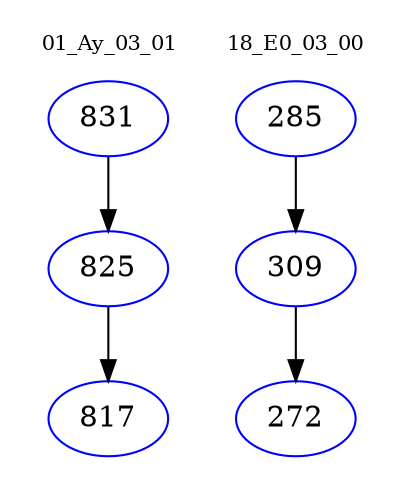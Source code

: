 digraph{
subgraph cluster_0 {
color = white
label = "01_Ay_03_01";
fontsize=10;
T0_831 [label="831", color="blue"]
T0_831 -> T0_825 [color="black"]
T0_825 [label="825", color="blue"]
T0_825 -> T0_817 [color="black"]
T0_817 [label="817", color="blue"]
}
subgraph cluster_1 {
color = white
label = "18_E0_03_00";
fontsize=10;
T1_285 [label="285", color="blue"]
T1_285 -> T1_309 [color="black"]
T1_309 [label="309", color="blue"]
T1_309 -> T1_272 [color="black"]
T1_272 [label="272", color="blue"]
}
}
